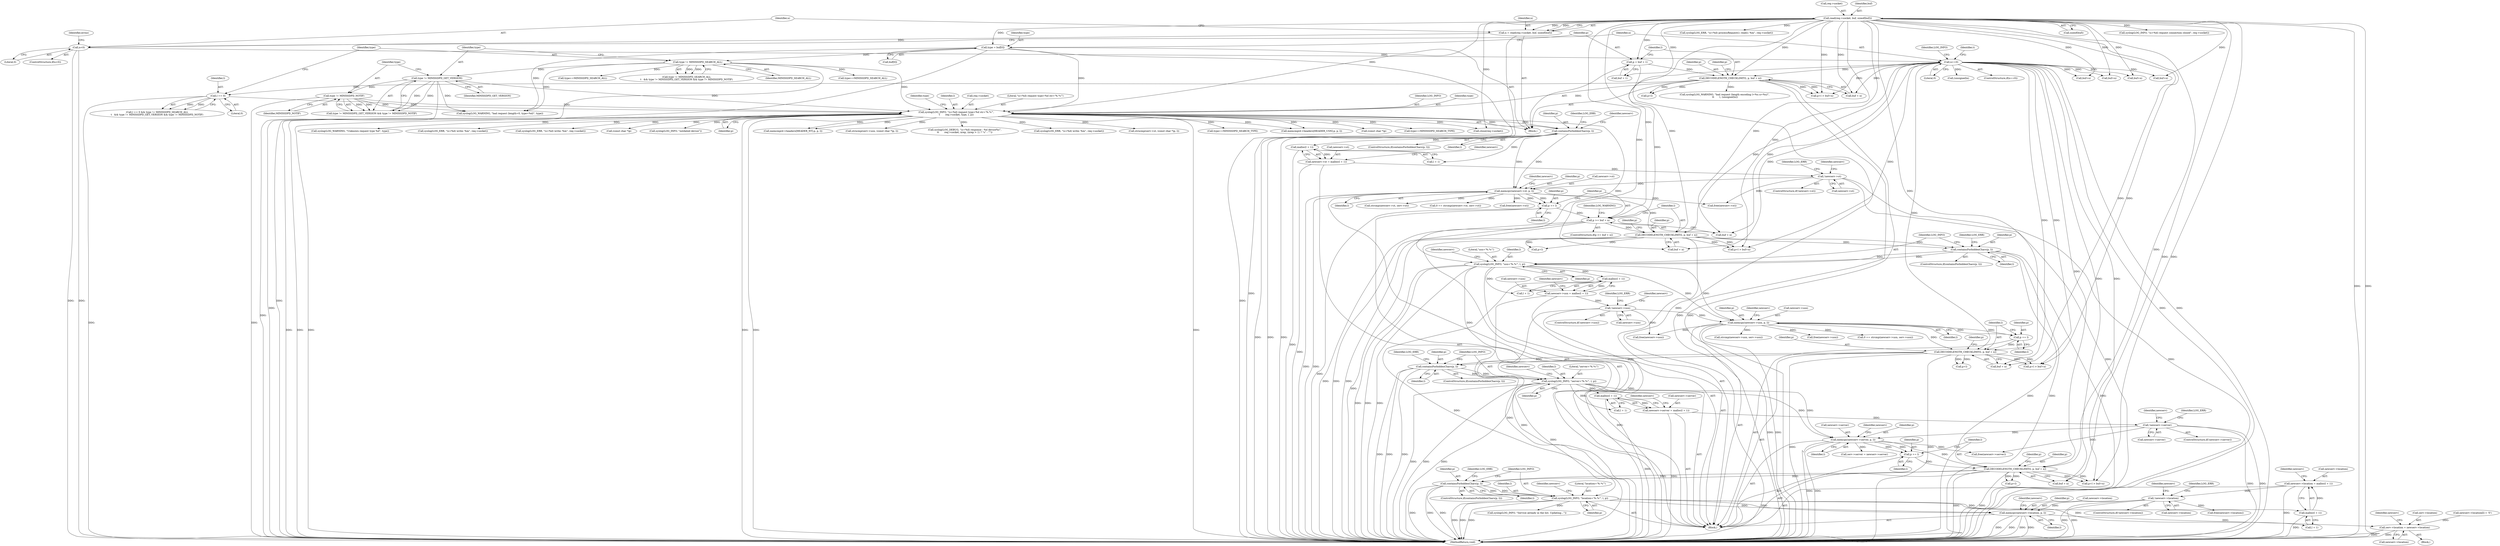 digraph "0_miniupnp_b238cade9a173c6f751a34acf8ccff838a62aa47@API" {
"1000946" [label="(Call,memcpy(newserv->location, p, l))"];
"1000937" [label="(Call,!newserv->location)"];
"1000928" [label="(Call,newserv->location = malloc(l + 1))"];
"1000932" [label="(Call,malloc(l + 1))"];
"1000923" [label="(Call,syslog(LOG_INFO, \"location='%.*s'\", l, p))"];
"1000856" [label="(Call,syslog(LOG_INFO, \"server='%.*s'\", l, p))"];
"1000789" [label="(Call,syslog(LOG_INFO, \"usn='%.*s'\", l, p))"];
"1000244" [label="(Call,syslog(LOG_INFO, \"(s=%d) request type=%d str='%.*s'\",\n\t       req->socket, type, l, p))"];
"1000141" [label="(Call,read(req->socket, buf, sizeof(buf)))"];
"1000189" [label="(Call,type = buf[0])"];
"1000228" [label="(Call,type != MINISSDPD_SEARCH_ALL)"];
"1000235" [label="(Call,type != MINISSDPD_NOTIF)"];
"1000232" [label="(Call,type != MINISSDPD_GET_VERSION)"];
"1000224" [label="(Call,l == 0)"];
"1000199" [label="(Call,DECODELENGTH_CHECKLIMIT(l, p, buf + n))"];
"1000194" [label="(Call,p = buf + 1)"];
"1000174" [label="(Call,n==0)"];
"1000149" [label="(Call,n<0)"];
"1000139" [label="(Call,n = read(req->socket, buf, sizeof(buf)))"];
"1000781" [label="(Call,containsForbiddenChars(p, l))"];
"1000761" [label="(Call,DECODELENGTH_CHECKLIMIT(l, p, buf + n))"];
"1000734" [label="(Call,memcpy(newserv->st, p, l))"];
"1000725" [label="(Call,!newserv->st)"];
"1000716" [label="(Call,newserv->st = malloc(l + 1))"];
"1000720" [label="(Call,malloc(l + 1))"];
"1000708" [label="(Call,containsForbiddenChars(p, l))"];
"1000751" [label="(Call,p >= buf + n)"];
"1000747" [label="(Call,p += l)"];
"1000848" [label="(Call,containsForbiddenChars(p, l))"];
"1000828" [label="(Call,DECODELENGTH_CHECKLIMIT(l, p, buf + n))"];
"1000812" [label="(Call,memcpy(newserv->usn, p, l))"];
"1000803" [label="(Call,!newserv->usn)"];
"1000794" [label="(Call,newserv->usn = malloc(l + 1))"];
"1000798" [label="(Call,malloc(l + 1))"];
"1000825" [label="(Call,p += l)"];
"1000915" [label="(Call,containsForbiddenChars(p, l))"];
"1000895" [label="(Call,DECODELENGTH_CHECKLIMIT(l, p, buf + n))"];
"1000879" [label="(Call,memcpy(newserv->server, p, l))"];
"1000870" [label="(Call,!newserv->server)"];
"1000861" [label="(Call,newserv->server = malloc(l + 1))"];
"1000865" [label="(Call,malloc(l + 1))"];
"1000892" [label="(Call,p += l)"];
"1001021" [label="(Call,serv->location = newserv->location)"];
"1000869" [label="(ControlStructure,if(!newserv->server))"];
"1000790" [label="(Identifier,LOG_INFO)"];
"1000780" [label="(ControlStructure,if(containsForbiddenChars(p, l)))"];
"1000150" [label="(Identifier,n)"];
"1000116" [label="(Block,)"];
"1000245" [label="(Identifier,LOG_INFO)"];
"1000191" [label="(Call,buf[0])"];
"1000156" [label="(Identifier,errno)"];
"1001112" [label="(Call,free(newserv->server))"];
"1000707" [label="(ControlStructure,if(containsForbiddenChars(p, l)))"];
"1000946" [label="(Call,memcpy(newserv->location, p, l))"];
"1000816" [label="(Identifier,p)"];
"1000915" [label="(Call,containsForbiddenChars(p, l))"];
"1000250" [label="(Identifier,type)"];
"1000923" [label="(Call,syslog(LOG_INFO, \"location='%.*s'\", l, p))"];
"1000950" [label="(Identifier,p)"];
"1000176" [label="(Literal,0)"];
"1000199" [label="(Call,DECODELENGTH_CHECKLIMIT(l, p, buf + n))"];
"1000232" [label="(Call,type != MINISSDPD_GET_VERSION)"];
"1000179" [label="(Identifier,LOG_INFO)"];
"1000725" [label="(Call,!newserv->st)"];
"1001108" [label="(Call,free(newserv->usn))"];
"1000772" [label="(Call,buf+n)"];
"1000830" [label="(Identifier,p)"];
"1000584" [label="(Call,strncmp(serv->usn, (const char *)p, l))"];
"1000229" [label="(Identifier,type)"];
"1000831" [label="(Call,buf + n)"];
"1000937" [label="(Call,!newserv->location)"];
"1000939" [label="(Identifier,newserv)"];
"1000717" [label="(Call,newserv->st)"];
"1000750" [label="(ControlStructure,if(p >= buf + n))"];
"1000254" [label="(Identifier,type)"];
"1000795" [label="(Call,newserv->usn)"];
"1000998" [label="(Call,free(newserv->st))"];
"1000196" [label="(Call,buf + 1)"];
"1000917" [label="(Identifier,l)"];
"1000239" [label="(Call,syslog(LOG_WARNING, \"bad request (length=0, type=%d)\", type))"];
"1000230" [label="(Identifier,MINISSDPD_SEARCH_ALL)"];
"1000994" [label="(Block,)"];
"1000930" [label="(Identifier,newserv)"];
"1000898" [label="(Call,buf + n)"];
"1000804" [label="(Call,newserv->usn)"];
"1000903" [label="(Call,p+l)"];
"1000186" [label="(Identifier,t)"];
"1000892" [label="(Call,p += l)"];
"1000853" [label="(Identifier,LOG_ERR)"];
"1000860" [label="(Identifier,p)"];
"1000876" [label="(Identifier,LOG_ERR)"];
"1000789" [label="(Call,syslog(LOG_INFO, \"usn='%.*s'\", l, p))"];
"1000726" [label="(Call,newserv->st)"];
"1001029" [label="(Identifier,newserv)"];
"1000716" [label="(Call,newserv->st = malloc(l + 1))"];
"1000817" [label="(Identifier,l)"];
"1000228" [label="(Call,type != MINISSDPD_SEARCH_ALL)"];
"1000794" [label="(Call,newserv->usn = malloc(l + 1))"];
"1001116" [label="(Call,free(newserv->location))"];
"1000805" [label="(Identifier,newserv)"];
"1000657" [label="(Call,syslog(LOG_DEBUG, \"(s=%d) response : %d device%s\",\n\t\t       req->socket, nrep, (nrep > 1) ? \"s\" : \"\"))"];
"1001104" [label="(Call,free(newserv->st))"];
"1000734" [label="(Call,memcpy(newserv->st, p, l))"];
"1000166" [label="(Call,syslog(LOG_ERR, \"(s=%d) processRequest(): read(): %m\", req->socket))"];
"1000847" [label="(ControlStructure,if(containsForbiddenChars(p, l)))"];
"1001092" [label="(Call,syslog(LOG_ERR, \"(s=%d) write: %m\", req->socket))"];
"1000736" [label="(Identifier,newserv)"];
"1001010" [label="(Call,serv->server = newserv->server)"];
"1000814" [label="(Identifier,newserv)"];
"1000895" [label="(Call,DECODELENGTH_CHECKLIMIT(l, p, buf + n))"];
"1000142" [label="(Call,req->socket)"];
"1000863" [label="(Identifier,newserv)"];
"1000793" [label="(Identifier,p)"];
"1000925" [label="(Literal,\"location='%.*s'\")"];
"1000978" [label="(Call,strcmp(newserv->usn, serv->usn))"];
"1000865" [label="(Call,malloc(l + 1))"];
"1000897" [label="(Identifier,p)"];
"1000782" [label="(Identifier,p)"];
"1000148" [label="(ControlStructure,if(n<0))"];
"1000881" [label="(Identifier,newserv)"];
"1000236" [label="(Identifier,type)"];
"1000904" [label="(Identifier,p)"];
"1000140" [label="(Identifier,n)"];
"1000835" [label="(Call,p+l > buf+n)"];
"1000761" [label="(Call,DECODELENGTH_CHECKLIMIT(l, p, buf + n))"];
"1000902" [label="(Call,p+l > buf+n)"];
"1000709" [label="(Identifier,p)"];
"1000174" [label="(Call,n==0)"];
"1000569" [label="(Call,strncmp(serv->st, (const char *)p, l))"];
"1000916" [label="(Identifier,p)"];
"1000149" [label="(Call,n<0)"];
"1000363" [label="(Call,type==MINISSDPD_SEARCH_TYPE)"];
"1000862" [label="(Call,newserv->server)"];
"1000385" [label="(Call,memcmp(d->headers[HEADER_USN].p, p, l))"];
"1000190" [label="(Identifier,type)"];
"1000731" [label="(Identifier,LOG_ERR)"];
"1000769" [label="(Call,p+l)"];
"1000141" [label="(Call,read(req->socket, buf, sizeof(buf)))"];
"1000752" [label="(Identifier,p)"];
"1000588" [label="(Call,(const char *)p)"];
"1000233" [label="(Identifier,type)"];
"1000826" [label="(Identifier,p)"];
"1000933" [label="(Call,l + 1)"];
"1000151" [label="(Literal,0)"];
"1000770" [label="(Identifier,p)"];
"1000139" [label="(Call,n = read(req->socket, buf, sizeof(buf)))"];
"1000244" [label="(Call,syslog(LOG_INFO, \"(s=%d) request type=%d str='%.*s'\",\n\t       req->socket, type, l, p))"];
"1000235" [label="(Call,type != MINISSDPD_NOTIF)"];
"1000207" [label="(Call,p+l)"];
"1000237" [label="(Identifier,MINISSDPD_NOTIF)"];
"1000743" [label="(Identifier,newserv)"];
"1000906" [label="(Call,buf+n)"];
"1000231" [label="(Call,type != MINISSDPD_GET_VERSION && type != MINISSDPD_NOTIF)"];
"1000251" [label="(Identifier,l)"];
"1000948" [label="(Identifier,newserv)"];
"1000762" [label="(Identifier,l)"];
"1000224" [label="(Call,l == 0)"];
"1000739" [label="(Identifier,l)"];
"1000872" [label="(Identifier,newserv)"];
"1000792" [label="(Identifier,l)"];
"1000812" [label="(Call,memcpy(newserv->usn, p, l))"];
"1001025" [label="(Call,newserv->location)"];
"1000225" [label="(Identifier,l)"];
"1000947" [label="(Call,newserv->location)"];
"1000753" [label="(Call,buf + n)"];
"1000201" [label="(Identifier,p)"];
"1000850" [label="(Identifier,l)"];
"1000708" [label="(Call,containsForbiddenChars(p, l))"];
"1000786" [label="(Identifier,LOG_ERR)"];
"1000825" [label="(Call,p += l)"];
"1000727" [label="(Identifier,newserv)"];
"1001021" [label="(Call,serv->location = newserv->location)"];
"1000798" [label="(Call,malloc(l + 1))"];
"1000395" [label="(Call,type==MINISSDPD_SEARCH_ALL)"];
"1000189" [label="(Call,type = buf[0])"];
"1000247" [label="(Call,req->socket)"];
"1000827" [label="(Identifier,l)"];
"1000828" [label="(Call,DECODELENGTH_CHECKLIMIT(l, p, buf + n))"];
"1000861" [label="(Call,newserv->server = malloc(l + 1))"];
"1000938" [label="(Call,newserv->location)"];
"1000200" [label="(Identifier,l)"];
"1000713" [label="(Identifier,LOG_ERR)"];
"1000926" [label="(Identifier,l)"];
"1000849" [label="(Identifier,p)"];
"1000564" [label="(Call,type==MINISSDPD_SEARCH_TYPE)"];
"1000206" [label="(Call,p+l > buf+n)"];
"1001075" [label="(Call,syslog(LOG_WARNING, \"Unknown request type %d\", type))"];
"1000783" [label="(Identifier,l)"];
"1000888" [label="(Identifier,newserv)"];
"1000738" [label="(Identifier,p)"];
"1000927" [label="(Identifier,p)"];
"1000195" [label="(Identifier,p)"];
"1000871" [label="(Call,newserv->server)"];
"1000987" [label="(Call,strcmp(newserv->st, serv->st))"];
"1000866" [label="(Call,l + 1)"];
"1000932" [label="(Call,malloc(l + 1))"];
"1000896" [label="(Identifier,l)"];
"1000218" [label="(Call,(unsigned)n)"];
"1000758" [label="(Identifier,LOG_WARNING)"];
"1001002" [label="(Call,free(newserv->usn))"];
"1000796" [label="(Identifier,newserv)"];
"1000223" [label="(Call,l == 0 && type != MINISSDPD_SEARCH_ALL\n\t   && type != MINISSDPD_GET_VERSION && type != MINISSDPD_NOTIF)"];
"1000995" [label="(Call,syslog(LOG_INFO, \"Service already in the list. Updating...\"))"];
"1000791" [label="(Literal,\"usn='%.*s'\")"];
"1000799" [label="(Call,l + 1)"];
"1000234" [label="(Identifier,MINISSDPD_GET_VERSION)"];
"1000202" [label="(Call,buf + n)"];
"1000592" [label="(Call,type==MINISSDPD_SEARCH_ALL)"];
"1000914" [label="(ControlStructure,if(containsForbiddenChars(p, l)))"];
"1000920" [label="(Identifier,LOG_ERR)"];
"1000936" [label="(ControlStructure,if(!newserv->location))"];
"1000246" [label="(Literal,\"(s=%d) request type=%d str='%.*s'\")"];
"1000883" [label="(Identifier,p)"];
"1001022" [label="(Call,serv->location)"];
"1000839" [label="(Call,buf+n)"];
"1000768" [label="(Call,p+l > buf+n)"];
"1000809" [label="(Identifier,LOG_ERR)"];
"1000146" [label="(Call,sizeof(buf))"];
"1000781" [label="(Call,containsForbiddenChars(p, l))"];
"1000976" [label="(Call,0 == strcmp(newserv->usn, serv->usn))"];
"1001125" [label="(Call,close(req->socket))"];
"1000749" [label="(Identifier,l)"];
"1000821" [label="(Identifier,newserv)"];
"1000175" [label="(Identifier,n)"];
"1000894" [label="(Identifier,l)"];
"1000720" [label="(Call,malloc(l + 1))"];
"1000870" [label="(Call,!newserv->server)"];
"1000813" [label="(Call,newserv->usn)"];
"1001061" [label="(Call,syslog(LOG_ERR, \"(s=%d) write: %m\", req->socket))"];
"1000194" [label="(Call,p = buf + 1)"];
"1000803" [label="(Call,!newserv->usn)"];
"1000924" [label="(Identifier,LOG_INFO)"];
"1000880" [label="(Call,newserv->server)"];
"1000848" [label="(Call,containsForbiddenChars(p, l))"];
"1000751" [label="(Call,p >= buf + n)"];
"1000214" [label="(Call,syslog(LOG_WARNING, \"bad request (length encoding l=%u n=%u)\",\n \t\t       l, (unsigned)n))"];
"1000747" [label="(Call,p += l)"];
"1000724" [label="(ControlStructure,if(!newserv->st))"];
"1000836" [label="(Call,p+l)"];
"1000884" [label="(Identifier,l)"];
"1000955" [label="(Identifier,newserv)"];
"1000859" [label="(Identifier,l)"];
"1000893" [label="(Identifier,p)"];
"1000802" [label="(ControlStructure,if(!newserv->usn))"];
"1000857" [label="(Identifier,LOG_INFO)"];
"1000879" [label="(Call,memcpy(newserv->server, p, l))"];
"1000210" [label="(Call,buf+n)"];
"1000763" [label="(Identifier,p)"];
"1000928" [label="(Call,newserv->location = malloc(l + 1))"];
"1000943" [label="(Identifier,LOG_ERR)"];
"1000951" [label="(Identifier,l)"];
"1000858" [label="(Literal,\"server='%.*s'\")"];
"1000289" [label="(Call,syslog(LOG_ERR, \"(s=%d) write: %m\", req->socket))"];
"1000748" [label="(Identifier,p)"];
"1000178" [label="(Call,syslog(LOG_INFO, \"(s=%d) request connection closed\", req->socket))"];
"1000721" [label="(Call,l + 1)"];
"1000929" [label="(Call,newserv->location)"];
"1000173" [label="(ControlStructure,if(n==0))"];
"1001136" [label="(MethodReturn,void)"];
"1000208" [label="(Identifier,p)"];
"1000735" [label="(Call,newserv->st)"];
"1000829" [label="(Identifier,l)"];
"1000952" [label="(Call,newserv->location[l] = '\0')"];
"1000227" [label="(Call,type != MINISSDPD_SEARCH_ALL\n\t   && type != MINISSDPD_GET_VERSION && type != MINISSDPD_NOTIF)"];
"1000573" [label="(Call,(const char *)p)"];
"1000985" [label="(Call,0 == strcmp(newserv->st, serv->st))"];
"1000145" [label="(Identifier,buf)"];
"1000319" [label="(Call,syslog(LOG_INFO, \"outdated device\"))"];
"1000252" [label="(Identifier,p)"];
"1000710" [label="(Identifier,l)"];
"1000718" [label="(Identifier,newserv)"];
"1000837" [label="(Identifier,p)"];
"1000226" [label="(Literal,0)"];
"1000764" [label="(Call,buf + n)"];
"1000368" [label="(Call,memcmp(d->headers[HEADER_NT].p, p, l))"];
"1000856" [label="(Call,syslog(LOG_INFO, \"server='%.*s'\", l, p))"];
"1000255" [label="(Block,)"];
"1000946" -> "1000255"  [label="AST: "];
"1000946" -> "1000951"  [label="CFG: "];
"1000947" -> "1000946"  [label="AST: "];
"1000950" -> "1000946"  [label="AST: "];
"1000951" -> "1000946"  [label="AST: "];
"1000955" -> "1000946"  [label="CFG: "];
"1000946" -> "1001136"  [label="DDG: "];
"1000946" -> "1001136"  [label="DDG: "];
"1000946" -> "1001136"  [label="DDG: "];
"1000946" -> "1001136"  [label="DDG: "];
"1000937" -> "1000946"  [label="DDG: "];
"1000923" -> "1000946"  [label="DDG: "];
"1000923" -> "1000946"  [label="DDG: "];
"1000946" -> "1001021"  [label="DDG: "];
"1000937" -> "1000936"  [label="AST: "];
"1000937" -> "1000938"  [label="CFG: "];
"1000938" -> "1000937"  [label="AST: "];
"1000943" -> "1000937"  [label="CFG: "];
"1000948" -> "1000937"  [label="CFG: "];
"1000937" -> "1001136"  [label="DDG: "];
"1000937" -> "1001136"  [label="DDG: "];
"1000928" -> "1000937"  [label="DDG: "];
"1000937" -> "1001116"  [label="DDG: "];
"1000928" -> "1000255"  [label="AST: "];
"1000928" -> "1000932"  [label="CFG: "];
"1000929" -> "1000928"  [label="AST: "];
"1000932" -> "1000928"  [label="AST: "];
"1000939" -> "1000928"  [label="CFG: "];
"1000928" -> "1001136"  [label="DDG: "];
"1000932" -> "1000928"  [label="DDG: "];
"1000932" -> "1000933"  [label="CFG: "];
"1000933" -> "1000932"  [label="AST: "];
"1000932" -> "1001136"  [label="DDG: "];
"1000923" -> "1000932"  [label="DDG: "];
"1000923" -> "1000255"  [label="AST: "];
"1000923" -> "1000927"  [label="CFG: "];
"1000924" -> "1000923"  [label="AST: "];
"1000925" -> "1000923"  [label="AST: "];
"1000926" -> "1000923"  [label="AST: "];
"1000927" -> "1000923"  [label="AST: "];
"1000930" -> "1000923"  [label="CFG: "];
"1000923" -> "1001136"  [label="DDG: "];
"1000923" -> "1001136"  [label="DDG: "];
"1000923" -> "1001136"  [label="DDG: "];
"1000856" -> "1000923"  [label="DDG: "];
"1000915" -> "1000923"  [label="DDG: "];
"1000915" -> "1000923"  [label="DDG: "];
"1000923" -> "1000933"  [label="DDG: "];
"1000923" -> "1000995"  [label="DDG: "];
"1000856" -> "1000255"  [label="AST: "];
"1000856" -> "1000860"  [label="CFG: "];
"1000857" -> "1000856"  [label="AST: "];
"1000858" -> "1000856"  [label="AST: "];
"1000859" -> "1000856"  [label="AST: "];
"1000860" -> "1000856"  [label="AST: "];
"1000863" -> "1000856"  [label="CFG: "];
"1000856" -> "1001136"  [label="DDG: "];
"1000856" -> "1001136"  [label="DDG: "];
"1000856" -> "1001136"  [label="DDG: "];
"1000789" -> "1000856"  [label="DDG: "];
"1000848" -> "1000856"  [label="DDG: "];
"1000848" -> "1000856"  [label="DDG: "];
"1000856" -> "1000865"  [label="DDG: "];
"1000856" -> "1000866"  [label="DDG: "];
"1000856" -> "1000879"  [label="DDG: "];
"1000856" -> "1000879"  [label="DDG: "];
"1000789" -> "1000255"  [label="AST: "];
"1000789" -> "1000793"  [label="CFG: "];
"1000790" -> "1000789"  [label="AST: "];
"1000791" -> "1000789"  [label="AST: "];
"1000792" -> "1000789"  [label="AST: "];
"1000793" -> "1000789"  [label="AST: "];
"1000796" -> "1000789"  [label="CFG: "];
"1000789" -> "1001136"  [label="DDG: "];
"1000789" -> "1001136"  [label="DDG: "];
"1000789" -> "1001136"  [label="DDG: "];
"1000244" -> "1000789"  [label="DDG: "];
"1000781" -> "1000789"  [label="DDG: "];
"1000781" -> "1000789"  [label="DDG: "];
"1000789" -> "1000798"  [label="DDG: "];
"1000789" -> "1000799"  [label="DDG: "];
"1000789" -> "1000812"  [label="DDG: "];
"1000789" -> "1000812"  [label="DDG: "];
"1000244" -> "1000116"  [label="AST: "];
"1000244" -> "1000252"  [label="CFG: "];
"1000245" -> "1000244"  [label="AST: "];
"1000246" -> "1000244"  [label="AST: "];
"1000247" -> "1000244"  [label="AST: "];
"1000250" -> "1000244"  [label="AST: "];
"1000251" -> "1000244"  [label="AST: "];
"1000252" -> "1000244"  [label="AST: "];
"1000254" -> "1000244"  [label="CFG: "];
"1000244" -> "1001136"  [label="DDG: "];
"1000244" -> "1001136"  [label="DDG: "];
"1000244" -> "1001136"  [label="DDG: "];
"1000244" -> "1001136"  [label="DDG: "];
"1000244" -> "1001136"  [label="DDG: "];
"1000244" -> "1001136"  [label="DDG: "];
"1000141" -> "1000244"  [label="DDG: "];
"1000189" -> "1000244"  [label="DDG: "];
"1000228" -> "1000244"  [label="DDG: "];
"1000235" -> "1000244"  [label="DDG: "];
"1000232" -> "1000244"  [label="DDG: "];
"1000224" -> "1000244"  [label="DDG: "];
"1000199" -> "1000244"  [label="DDG: "];
"1000244" -> "1000289"  [label="DDG: "];
"1000244" -> "1000319"  [label="DDG: "];
"1000244" -> "1000363"  [label="DDG: "];
"1000244" -> "1000368"  [label="DDG: "];
"1000244" -> "1000368"  [label="DDG: "];
"1000244" -> "1000385"  [label="DDG: "];
"1000244" -> "1000385"  [label="DDG: "];
"1000244" -> "1000564"  [label="DDG: "];
"1000244" -> "1000573"  [label="DDG: "];
"1000244" -> "1000569"  [label="DDG: "];
"1000244" -> "1000588"  [label="DDG: "];
"1000244" -> "1000584"  [label="DDG: "];
"1000244" -> "1000657"  [label="DDG: "];
"1000244" -> "1000708"  [label="DDG: "];
"1000244" -> "1000708"  [label="DDG: "];
"1000244" -> "1001061"  [label="DDG: "];
"1000244" -> "1001075"  [label="DDG: "];
"1000244" -> "1001092"  [label="DDG: "];
"1000244" -> "1001125"  [label="DDG: "];
"1000141" -> "1000139"  [label="AST: "];
"1000141" -> "1000146"  [label="CFG: "];
"1000142" -> "1000141"  [label="AST: "];
"1000145" -> "1000141"  [label="AST: "];
"1000146" -> "1000141"  [label="AST: "];
"1000139" -> "1000141"  [label="CFG: "];
"1000141" -> "1001136"  [label="DDG: "];
"1000141" -> "1001136"  [label="DDG: "];
"1000141" -> "1000139"  [label="DDG: "];
"1000141" -> "1000139"  [label="DDG: "];
"1000141" -> "1000166"  [label="DDG: "];
"1000141" -> "1000178"  [label="DDG: "];
"1000141" -> "1000189"  [label="DDG: "];
"1000141" -> "1000194"  [label="DDG: "];
"1000141" -> "1000196"  [label="DDG: "];
"1000141" -> "1000199"  [label="DDG: "];
"1000141" -> "1000202"  [label="DDG: "];
"1000141" -> "1000206"  [label="DDG: "];
"1000141" -> "1000210"  [label="DDG: "];
"1000141" -> "1000751"  [label="DDG: "];
"1000141" -> "1000753"  [label="DDG: "];
"1000141" -> "1000761"  [label="DDG: "];
"1000141" -> "1000764"  [label="DDG: "];
"1000141" -> "1000768"  [label="DDG: "];
"1000141" -> "1000772"  [label="DDG: "];
"1000141" -> "1000828"  [label="DDG: "];
"1000141" -> "1000831"  [label="DDG: "];
"1000141" -> "1000835"  [label="DDG: "];
"1000141" -> "1000839"  [label="DDG: "];
"1000141" -> "1000895"  [label="DDG: "];
"1000141" -> "1000898"  [label="DDG: "];
"1000141" -> "1000902"  [label="DDG: "];
"1000141" -> "1000906"  [label="DDG: "];
"1000141" -> "1001125"  [label="DDG: "];
"1000189" -> "1000116"  [label="AST: "];
"1000189" -> "1000191"  [label="CFG: "];
"1000190" -> "1000189"  [label="AST: "];
"1000191" -> "1000189"  [label="AST: "];
"1000195" -> "1000189"  [label="CFG: "];
"1000189" -> "1001136"  [label="DDG: "];
"1000189" -> "1001136"  [label="DDG: "];
"1000189" -> "1000228"  [label="DDG: "];
"1000189" -> "1000239"  [label="DDG: "];
"1000228" -> "1000227"  [label="AST: "];
"1000228" -> "1000230"  [label="CFG: "];
"1000229" -> "1000228"  [label="AST: "];
"1000230" -> "1000228"  [label="AST: "];
"1000233" -> "1000228"  [label="CFG: "];
"1000227" -> "1000228"  [label="CFG: "];
"1000228" -> "1001136"  [label="DDG: "];
"1000228" -> "1000227"  [label="DDG: "];
"1000228" -> "1000227"  [label="DDG: "];
"1000228" -> "1000232"  [label="DDG: "];
"1000228" -> "1000239"  [label="DDG: "];
"1000228" -> "1000395"  [label="DDG: "];
"1000228" -> "1000592"  [label="DDG: "];
"1000235" -> "1000231"  [label="AST: "];
"1000235" -> "1000237"  [label="CFG: "];
"1000236" -> "1000235"  [label="AST: "];
"1000237" -> "1000235"  [label="AST: "];
"1000231" -> "1000235"  [label="CFG: "];
"1000235" -> "1001136"  [label="DDG: "];
"1000235" -> "1000231"  [label="DDG: "];
"1000235" -> "1000231"  [label="DDG: "];
"1000232" -> "1000235"  [label="DDG: "];
"1000235" -> "1000239"  [label="DDG: "];
"1000232" -> "1000231"  [label="AST: "];
"1000232" -> "1000234"  [label="CFG: "];
"1000233" -> "1000232"  [label="AST: "];
"1000234" -> "1000232"  [label="AST: "];
"1000236" -> "1000232"  [label="CFG: "];
"1000231" -> "1000232"  [label="CFG: "];
"1000232" -> "1001136"  [label="DDG: "];
"1000232" -> "1000231"  [label="DDG: "];
"1000232" -> "1000231"  [label="DDG: "];
"1000232" -> "1000239"  [label="DDG: "];
"1000224" -> "1000223"  [label="AST: "];
"1000224" -> "1000226"  [label="CFG: "];
"1000225" -> "1000224"  [label="AST: "];
"1000226" -> "1000224"  [label="AST: "];
"1000229" -> "1000224"  [label="CFG: "];
"1000223" -> "1000224"  [label="CFG: "];
"1000224" -> "1001136"  [label="DDG: "];
"1000224" -> "1000223"  [label="DDG: "];
"1000224" -> "1000223"  [label="DDG: "];
"1000199" -> "1000224"  [label="DDG: "];
"1000199" -> "1000116"  [label="AST: "];
"1000199" -> "1000202"  [label="CFG: "];
"1000200" -> "1000199"  [label="AST: "];
"1000201" -> "1000199"  [label="AST: "];
"1000202" -> "1000199"  [label="AST: "];
"1000208" -> "1000199"  [label="CFG: "];
"1000199" -> "1001136"  [label="DDG: "];
"1000199" -> "1001136"  [label="DDG: "];
"1000194" -> "1000199"  [label="DDG: "];
"1000174" -> "1000199"  [label="DDG: "];
"1000199" -> "1000206"  [label="DDG: "];
"1000199" -> "1000206"  [label="DDG: "];
"1000199" -> "1000207"  [label="DDG: "];
"1000199" -> "1000207"  [label="DDG: "];
"1000199" -> "1000214"  [label="DDG: "];
"1000194" -> "1000116"  [label="AST: "];
"1000194" -> "1000196"  [label="CFG: "];
"1000195" -> "1000194"  [label="AST: "];
"1000196" -> "1000194"  [label="AST: "];
"1000200" -> "1000194"  [label="CFG: "];
"1000194" -> "1001136"  [label="DDG: "];
"1000174" -> "1000173"  [label="AST: "];
"1000174" -> "1000176"  [label="CFG: "];
"1000175" -> "1000174"  [label="AST: "];
"1000176" -> "1000174"  [label="AST: "];
"1000179" -> "1000174"  [label="CFG: "];
"1000186" -> "1000174"  [label="CFG: "];
"1000174" -> "1001136"  [label="DDG: "];
"1000174" -> "1001136"  [label="DDG: "];
"1000149" -> "1000174"  [label="DDG: "];
"1000174" -> "1000202"  [label="DDG: "];
"1000174" -> "1000206"  [label="DDG: "];
"1000174" -> "1000210"  [label="DDG: "];
"1000174" -> "1000218"  [label="DDG: "];
"1000174" -> "1000751"  [label="DDG: "];
"1000174" -> "1000753"  [label="DDG: "];
"1000174" -> "1000761"  [label="DDG: "];
"1000174" -> "1000764"  [label="DDG: "];
"1000174" -> "1000768"  [label="DDG: "];
"1000174" -> "1000772"  [label="DDG: "];
"1000174" -> "1000828"  [label="DDG: "];
"1000174" -> "1000831"  [label="DDG: "];
"1000174" -> "1000835"  [label="DDG: "];
"1000174" -> "1000839"  [label="DDG: "];
"1000174" -> "1000895"  [label="DDG: "];
"1000174" -> "1000898"  [label="DDG: "];
"1000174" -> "1000902"  [label="DDG: "];
"1000174" -> "1000906"  [label="DDG: "];
"1000149" -> "1000148"  [label="AST: "];
"1000149" -> "1000151"  [label="CFG: "];
"1000150" -> "1000149"  [label="AST: "];
"1000151" -> "1000149"  [label="AST: "];
"1000156" -> "1000149"  [label="CFG: "];
"1000175" -> "1000149"  [label="CFG: "];
"1000149" -> "1001136"  [label="DDG: "];
"1000149" -> "1001136"  [label="DDG: "];
"1000139" -> "1000149"  [label="DDG: "];
"1000139" -> "1000116"  [label="AST: "];
"1000140" -> "1000139"  [label="AST: "];
"1000150" -> "1000139"  [label="CFG: "];
"1000139" -> "1001136"  [label="DDG: "];
"1000781" -> "1000780"  [label="AST: "];
"1000781" -> "1000783"  [label="CFG: "];
"1000782" -> "1000781"  [label="AST: "];
"1000783" -> "1000781"  [label="AST: "];
"1000786" -> "1000781"  [label="CFG: "];
"1000790" -> "1000781"  [label="CFG: "];
"1000781" -> "1001136"  [label="DDG: "];
"1000781" -> "1001136"  [label="DDG: "];
"1000781" -> "1001136"  [label="DDG: "];
"1000761" -> "1000781"  [label="DDG: "];
"1000761" -> "1000781"  [label="DDG: "];
"1000761" -> "1000255"  [label="AST: "];
"1000761" -> "1000764"  [label="CFG: "];
"1000762" -> "1000761"  [label="AST: "];
"1000763" -> "1000761"  [label="AST: "];
"1000764" -> "1000761"  [label="AST: "];
"1000770" -> "1000761"  [label="CFG: "];
"1000761" -> "1001136"  [label="DDG: "];
"1000761" -> "1001136"  [label="DDG: "];
"1000734" -> "1000761"  [label="DDG: "];
"1000751" -> "1000761"  [label="DDG: "];
"1000761" -> "1000768"  [label="DDG: "];
"1000761" -> "1000768"  [label="DDG: "];
"1000761" -> "1000769"  [label="DDG: "];
"1000761" -> "1000769"  [label="DDG: "];
"1000734" -> "1000255"  [label="AST: "];
"1000734" -> "1000739"  [label="CFG: "];
"1000735" -> "1000734"  [label="AST: "];
"1000738" -> "1000734"  [label="AST: "];
"1000739" -> "1000734"  [label="AST: "];
"1000743" -> "1000734"  [label="CFG: "];
"1000734" -> "1001136"  [label="DDG: "];
"1000734" -> "1001136"  [label="DDG: "];
"1000725" -> "1000734"  [label="DDG: "];
"1000708" -> "1000734"  [label="DDG: "];
"1000708" -> "1000734"  [label="DDG: "];
"1000734" -> "1000747"  [label="DDG: "];
"1000734" -> "1000747"  [label="DDG: "];
"1000734" -> "1000985"  [label="DDG: "];
"1000734" -> "1000987"  [label="DDG: "];
"1000734" -> "1000998"  [label="DDG: "];
"1000734" -> "1001104"  [label="DDG: "];
"1000725" -> "1000724"  [label="AST: "];
"1000725" -> "1000726"  [label="CFG: "];
"1000726" -> "1000725"  [label="AST: "];
"1000731" -> "1000725"  [label="CFG: "];
"1000736" -> "1000725"  [label="CFG: "];
"1000725" -> "1001136"  [label="DDG: "];
"1000725" -> "1001136"  [label="DDG: "];
"1000716" -> "1000725"  [label="DDG: "];
"1000725" -> "1001104"  [label="DDG: "];
"1000716" -> "1000255"  [label="AST: "];
"1000716" -> "1000720"  [label="CFG: "];
"1000717" -> "1000716"  [label="AST: "];
"1000720" -> "1000716"  [label="AST: "];
"1000727" -> "1000716"  [label="CFG: "];
"1000716" -> "1001136"  [label="DDG: "];
"1000720" -> "1000716"  [label="DDG: "];
"1000720" -> "1000721"  [label="CFG: "];
"1000721" -> "1000720"  [label="AST: "];
"1000720" -> "1001136"  [label="DDG: "];
"1000708" -> "1000720"  [label="DDG: "];
"1000708" -> "1000707"  [label="AST: "];
"1000708" -> "1000710"  [label="CFG: "];
"1000709" -> "1000708"  [label="AST: "];
"1000710" -> "1000708"  [label="AST: "];
"1000713" -> "1000708"  [label="CFG: "];
"1000718" -> "1000708"  [label="CFG: "];
"1000708" -> "1001136"  [label="DDG: "];
"1000708" -> "1001136"  [label="DDG: "];
"1000708" -> "1001136"  [label="DDG: "];
"1000708" -> "1000721"  [label="DDG: "];
"1000751" -> "1000750"  [label="AST: "];
"1000751" -> "1000753"  [label="CFG: "];
"1000752" -> "1000751"  [label="AST: "];
"1000753" -> "1000751"  [label="AST: "];
"1000758" -> "1000751"  [label="CFG: "];
"1000762" -> "1000751"  [label="CFG: "];
"1000751" -> "1001136"  [label="DDG: "];
"1000751" -> "1001136"  [label="DDG: "];
"1000751" -> "1001136"  [label="DDG: "];
"1000747" -> "1000751"  [label="DDG: "];
"1000747" -> "1000255"  [label="AST: "];
"1000747" -> "1000749"  [label="CFG: "];
"1000748" -> "1000747"  [label="AST: "];
"1000749" -> "1000747"  [label="AST: "];
"1000752" -> "1000747"  [label="CFG: "];
"1000747" -> "1001136"  [label="DDG: "];
"1000848" -> "1000847"  [label="AST: "];
"1000848" -> "1000850"  [label="CFG: "];
"1000849" -> "1000848"  [label="AST: "];
"1000850" -> "1000848"  [label="AST: "];
"1000853" -> "1000848"  [label="CFG: "];
"1000857" -> "1000848"  [label="CFG: "];
"1000848" -> "1001136"  [label="DDG: "];
"1000848" -> "1001136"  [label="DDG: "];
"1000848" -> "1001136"  [label="DDG: "];
"1000828" -> "1000848"  [label="DDG: "];
"1000828" -> "1000848"  [label="DDG: "];
"1000828" -> "1000255"  [label="AST: "];
"1000828" -> "1000831"  [label="CFG: "];
"1000829" -> "1000828"  [label="AST: "];
"1000830" -> "1000828"  [label="AST: "];
"1000831" -> "1000828"  [label="AST: "];
"1000837" -> "1000828"  [label="CFG: "];
"1000828" -> "1001136"  [label="DDG: "];
"1000828" -> "1001136"  [label="DDG: "];
"1000812" -> "1000828"  [label="DDG: "];
"1000825" -> "1000828"  [label="DDG: "];
"1000828" -> "1000835"  [label="DDG: "];
"1000828" -> "1000835"  [label="DDG: "];
"1000828" -> "1000836"  [label="DDG: "];
"1000828" -> "1000836"  [label="DDG: "];
"1000812" -> "1000255"  [label="AST: "];
"1000812" -> "1000817"  [label="CFG: "];
"1000813" -> "1000812"  [label="AST: "];
"1000816" -> "1000812"  [label="AST: "];
"1000817" -> "1000812"  [label="AST: "];
"1000821" -> "1000812"  [label="CFG: "];
"1000812" -> "1001136"  [label="DDG: "];
"1000812" -> "1001136"  [label="DDG: "];
"1000803" -> "1000812"  [label="DDG: "];
"1000812" -> "1000825"  [label="DDG: "];
"1000812" -> "1000825"  [label="DDG: "];
"1000812" -> "1000976"  [label="DDG: "];
"1000812" -> "1000978"  [label="DDG: "];
"1000812" -> "1001002"  [label="DDG: "];
"1000812" -> "1001108"  [label="DDG: "];
"1000803" -> "1000802"  [label="AST: "];
"1000803" -> "1000804"  [label="CFG: "];
"1000804" -> "1000803"  [label="AST: "];
"1000809" -> "1000803"  [label="CFG: "];
"1000814" -> "1000803"  [label="CFG: "];
"1000803" -> "1001136"  [label="DDG: "];
"1000803" -> "1001136"  [label="DDG: "];
"1000794" -> "1000803"  [label="DDG: "];
"1000803" -> "1001108"  [label="DDG: "];
"1000794" -> "1000255"  [label="AST: "];
"1000794" -> "1000798"  [label="CFG: "];
"1000795" -> "1000794"  [label="AST: "];
"1000798" -> "1000794"  [label="AST: "];
"1000805" -> "1000794"  [label="CFG: "];
"1000794" -> "1001136"  [label="DDG: "];
"1000798" -> "1000794"  [label="DDG: "];
"1000798" -> "1000799"  [label="CFG: "];
"1000799" -> "1000798"  [label="AST: "];
"1000798" -> "1001136"  [label="DDG: "];
"1000825" -> "1000255"  [label="AST: "];
"1000825" -> "1000827"  [label="CFG: "];
"1000826" -> "1000825"  [label="AST: "];
"1000827" -> "1000825"  [label="AST: "];
"1000829" -> "1000825"  [label="CFG: "];
"1000915" -> "1000914"  [label="AST: "];
"1000915" -> "1000917"  [label="CFG: "];
"1000916" -> "1000915"  [label="AST: "];
"1000917" -> "1000915"  [label="AST: "];
"1000920" -> "1000915"  [label="CFG: "];
"1000924" -> "1000915"  [label="CFG: "];
"1000915" -> "1001136"  [label="DDG: "];
"1000915" -> "1001136"  [label="DDG: "];
"1000915" -> "1001136"  [label="DDG: "];
"1000895" -> "1000915"  [label="DDG: "];
"1000895" -> "1000915"  [label="DDG: "];
"1000895" -> "1000255"  [label="AST: "];
"1000895" -> "1000898"  [label="CFG: "];
"1000896" -> "1000895"  [label="AST: "];
"1000897" -> "1000895"  [label="AST: "];
"1000898" -> "1000895"  [label="AST: "];
"1000904" -> "1000895"  [label="CFG: "];
"1000895" -> "1001136"  [label="DDG: "];
"1000895" -> "1001136"  [label="DDG: "];
"1000879" -> "1000895"  [label="DDG: "];
"1000892" -> "1000895"  [label="DDG: "];
"1000895" -> "1000902"  [label="DDG: "];
"1000895" -> "1000902"  [label="DDG: "];
"1000895" -> "1000903"  [label="DDG: "];
"1000895" -> "1000903"  [label="DDG: "];
"1000879" -> "1000255"  [label="AST: "];
"1000879" -> "1000884"  [label="CFG: "];
"1000880" -> "1000879"  [label="AST: "];
"1000883" -> "1000879"  [label="AST: "];
"1000884" -> "1000879"  [label="AST: "];
"1000888" -> "1000879"  [label="CFG: "];
"1000879" -> "1001136"  [label="DDG: "];
"1000879" -> "1001136"  [label="DDG: "];
"1000870" -> "1000879"  [label="DDG: "];
"1000879" -> "1000892"  [label="DDG: "];
"1000879" -> "1000892"  [label="DDG: "];
"1000879" -> "1001010"  [label="DDG: "];
"1000879" -> "1001112"  [label="DDG: "];
"1000870" -> "1000869"  [label="AST: "];
"1000870" -> "1000871"  [label="CFG: "];
"1000871" -> "1000870"  [label="AST: "];
"1000876" -> "1000870"  [label="CFG: "];
"1000881" -> "1000870"  [label="CFG: "];
"1000870" -> "1001136"  [label="DDG: "];
"1000870" -> "1001136"  [label="DDG: "];
"1000861" -> "1000870"  [label="DDG: "];
"1000870" -> "1001112"  [label="DDG: "];
"1000861" -> "1000255"  [label="AST: "];
"1000861" -> "1000865"  [label="CFG: "];
"1000862" -> "1000861"  [label="AST: "];
"1000865" -> "1000861"  [label="AST: "];
"1000872" -> "1000861"  [label="CFG: "];
"1000861" -> "1001136"  [label="DDG: "];
"1000865" -> "1000861"  [label="DDG: "];
"1000865" -> "1000866"  [label="CFG: "];
"1000866" -> "1000865"  [label="AST: "];
"1000865" -> "1001136"  [label="DDG: "];
"1000892" -> "1000255"  [label="AST: "];
"1000892" -> "1000894"  [label="CFG: "];
"1000893" -> "1000892"  [label="AST: "];
"1000894" -> "1000892"  [label="AST: "];
"1000896" -> "1000892"  [label="CFG: "];
"1001021" -> "1000994"  [label="AST: "];
"1001021" -> "1001025"  [label="CFG: "];
"1001022" -> "1001021"  [label="AST: "];
"1001025" -> "1001021"  [label="AST: "];
"1001029" -> "1001021"  [label="CFG: "];
"1001021" -> "1001136"  [label="DDG: "];
"1001021" -> "1001136"  [label="DDG: "];
"1000952" -> "1001021"  [label="DDG: "];
}
